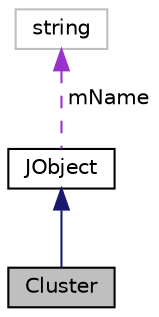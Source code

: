 digraph "Cluster"
{
  edge [fontname="Helvetica",fontsize="10",labelfontname="Helvetica",labelfontsize="10"];
  node [fontname="Helvetica",fontsize="10",shape=record];
  Node1 [label="Cluster",height=0.2,width=0.4,color="black", fillcolor="grey75", style="filled" fontcolor="black"];
  Node2 -> Node1 [dir="back",color="midnightblue",fontsize="10",style="solid",fontname="Helvetica"];
  Node2 [label="JObject",height=0.2,width=0.4,color="black", fillcolor="white", style="filled",URL="$class_j_object.html"];
  Node3 -> Node2 [dir="back",color="darkorchid3",fontsize="10",style="dashed",label=" mName" ,fontname="Helvetica"];
  Node3 [label="string",height=0.2,width=0.4,color="grey75", fillcolor="white", style="filled"];
}
